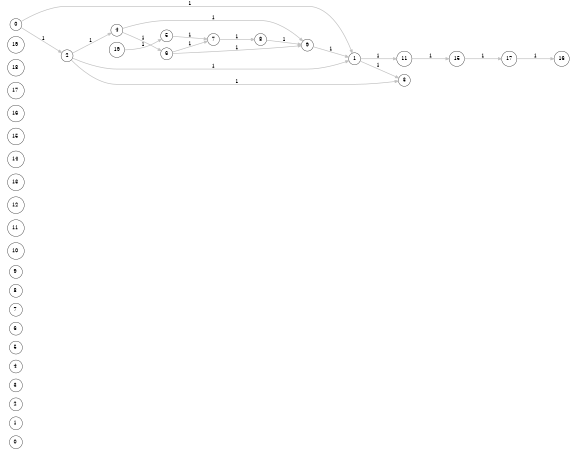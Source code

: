 digraph D {
  rankdir=LR
  size="4,3"
  ratio="fill"
  edge[style="bold"]
  node[shape="circle"]
"0 " [Label=" p11, p12, p13 "]
"1 " [Label=" p21, p22 "]
"2 " [Label=" p31, p32 "]
"3 " [Label=" p41, p42, p43 "]
"4 " [Label=" p51, p52 "]
"5 " [Label=" p61, p62, p63 "]
"6 " [Label=" p71, p72 "]
"7 " [Label=" p81, p82 "]
"8 " [Label=" p91, p92, p93 "]
"9 " [Label=" p101, p102 "]
"10 " [Label=" p111,p112 "]
"11 " [Label=" p121,p122 "]
"12 " [Label=" p131,p132 "]
"13 " [Label=" p141,p142 "]
"14 " [Label=" p151,p152,p153 "]
"15 " [Label=" p161,p162 "]
"16 " [Label=" p171,p172 "]
"17 " [Label=" p181,p182,p183 "]
"18 " [Label=" p191,p192 "]
"19 " [Label=" p201,p202,p203 "]
0  -> 1 [label="1", color="grey"]
0  -> 2 [label="1", color="grey"]
1  -> 3 [label="1", color="grey"]
1  -> 11 [label="1", color="grey"]
2  -> 1 [label="1", color="grey"]
2  -> 3 [label="1", color="grey"]
2  -> 4 [label="1", color="grey"]
4  -> 9 [label="1", color="grey"]
4  -> 6 [label="1", color="grey"]
5  -> 7 [label="1", color="grey"]
6  -> 9 [label="1", color="grey"]
6  -> 7 [label="1", color="grey"]
7  -> 8 [label="1", color="grey"]
8  -> 9 [label="1", color="grey"]
9  -> 1 [label="1", color="grey"]
11  -> 15 [label="1", color="grey"]
15  -> 17 [label="1", color="grey"]
17  -> 16 [label="1", color="grey"]
19  -> 5 [label="1", color="grey"]
}
